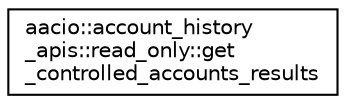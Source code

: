 digraph "Graphical Class Hierarchy"
{
  edge [fontname="Helvetica",fontsize="10",labelfontname="Helvetica",labelfontsize="10"];
  node [fontname="Helvetica",fontsize="10",shape=record];
  rankdir="LR";
  Node0 [label="aacio::account_history\l_apis::read_only::get\l_controlled_accounts_results",height=0.2,width=0.4,color="black", fillcolor="white", style="filled",URL="$structaacio_1_1account__history__apis_1_1read__only_1_1get__controlled__accounts__results.html"];
}
